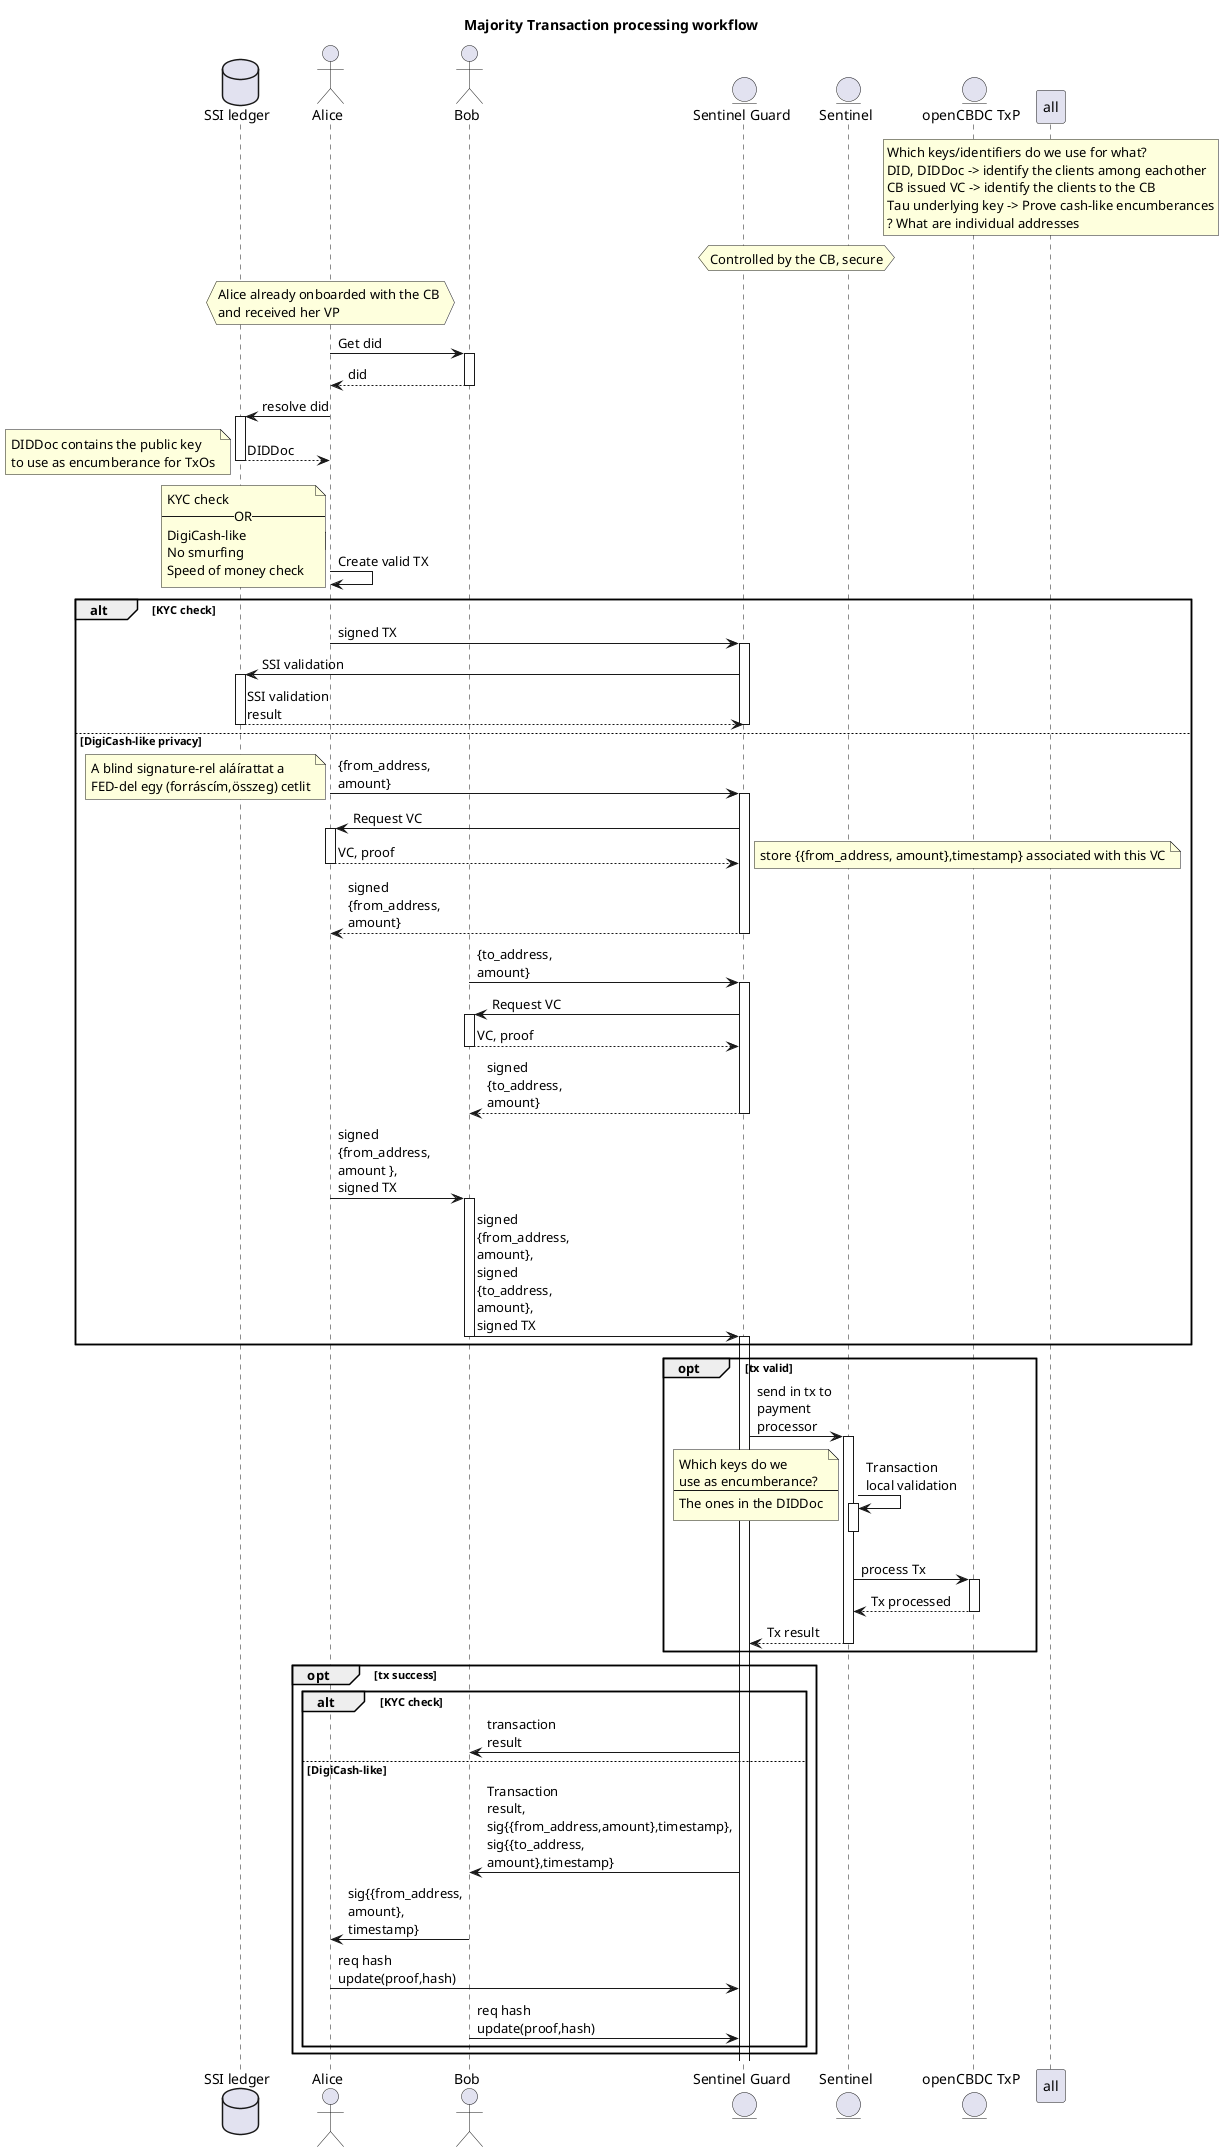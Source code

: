 @startuml Entities
title Majority Transaction processing workflow 

skinparam MaxMessageSize 100

database "SSI ledger" as SSI
actor "Alice" as A
actor "Bob" as B
'entity "Central Bank" as CB
'entity "Government" as G
entity "Sentinel Guard" as SG
entity "Sentinel" as S
entity "openCBDC TxP" as TxP

rnote over all
    Which keys/identifiers do we use for what?
    DID, DIDDoc -> identify the clients among eachother
    CB issued VC -> identify the clients to the CB
    Tau underlying key -> Prove cash-like encumberances
    ? What are individual addresses 
end note 
hnote over SG, S
    Controlled by the CB, secure
end note 
hnote over A
    Alice already onboarded with the CB 
    and received her VP
end note 

A -> B ++: Get did 
return did 

A -> SSI ++: resolve did 
return DIDDoc
note left
    DIDDoc contains the public key 
    to use as encumberance for TxOs
end note 

A -> A: Create valid TX
note left :see Tx class uml

autoactivate on 
note left
KYC check
--OR--
DigiCash-like 
No smurfing
Speed of money check
end note 
alt KYC check
A -> SG: signed TX
SG -> SSI : SSI validation 
return SSI validation result
else DigiCash-like privacy
deactivate SG
A -> SG :{from_address, amount}
note left
 A blind signature-rel aláírattat a 
 FED-del egy (forráscím,összeg) cetlit
end note 
SG -> A : Request VC
return VC, proof
note right: store {{from_address, amount},timestamp} associated with this VC
return signed {from_address, amount}
B -> SG :{to_address, amount}
SG -> B : Request VC
return VC, proof
return signed {to_address, amount}
autoactivate off
A ->  B  ++: signed {from_address, amount }, signed TX
B -> SG --++ : signed {from_address, amount}, signed {to_address, amount}, signed TX

autoactivate on
end 
opt tx valid 
    SG -> S : send in tx to payment processor
    S -> S : Transaction local validation 
    deactivate S
    note left 
    Which keys do we
    use as encumberance?
    ---
    The ones in the DIDDoc
    end note 
    S -> TxP : process Tx
    return Tx processed
    return Tx result
end 
opt tx success 
alt KYC check
autoactivate off
SG -> B:  transaction result
else DigiCash-like
SG -> B: Transaction result, sig{{from_address,amount},timestamp}, sig{{to_address, amount},timestamp}
B -> A : sig{{from_address, amount}, timestamp}
A -> SG : req hash update(proof,hash)
B -> SG : req hash update(proof,hash)
end
end
@enduml